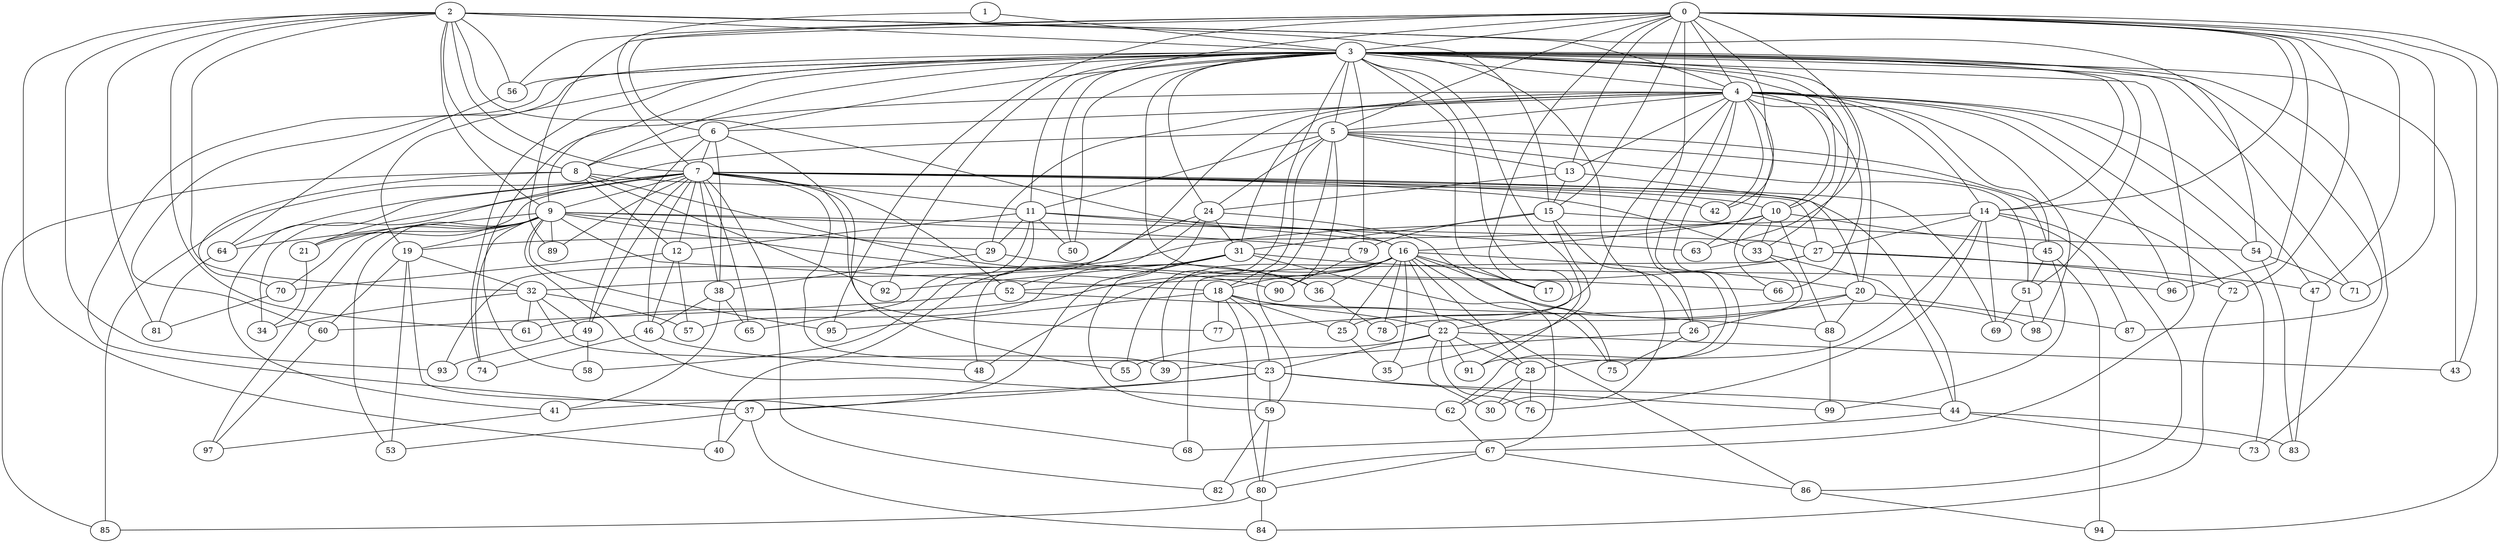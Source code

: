strict graph "barabasi_albert_graph(100,3)" {
0;
1;
2;
3;
4;
5;
6;
7;
8;
9;
10;
11;
12;
13;
14;
15;
16;
17;
18;
19;
20;
21;
22;
23;
24;
25;
26;
27;
28;
29;
30;
31;
32;
33;
34;
35;
36;
37;
38;
39;
40;
41;
42;
43;
44;
45;
46;
47;
48;
49;
50;
51;
52;
53;
54;
55;
56;
57;
58;
59;
60;
61;
62;
63;
64;
65;
66;
67;
68;
69;
70;
71;
72;
73;
74;
75;
76;
77;
78;
79;
80;
81;
82;
83;
84;
85;
86;
87;
88;
89;
90;
91;
92;
93;
94;
95;
96;
97;
98;
99;
0 -- 96  [is_available=True, prob="0.695260098316"];
0 -- 3  [is_available=True, prob="0.153307252567"];
0 -- 4  [is_available=True, prob="1.0"];
0 -- 5  [is_available=True, prob="0.478644511528"];
0 -- 6  [is_available=True, prob="1.0"];
0 -- 71  [is_available=True, prob="0.34411989839"];
0 -- 72  [is_available=True, prob="0.895842484791"];
0 -- 42  [is_available=True, prob="0.161100398525"];
0 -- 43  [is_available=True, prob="1.0"];
0 -- 13  [is_available=True, prob="1.0"];
0 -- 14  [is_available=True, prob="0.951783190198"];
0 -- 15  [is_available=True, prob="0.535922831758"];
0 -- 17  [is_available=True, prob="0.426766246691"];
0 -- 50  [is_available=True, prob="1.0"];
0 -- 95  [is_available=True, prob="1.0"];
0 -- 56  [is_available=True, prob="0.313922333666"];
0 -- 89  [is_available=True, prob="0.941399709249"];
0 -- 26  [is_available=True, prob="0.984521078037"];
0 -- 47  [is_available=True, prob="0.832723699613"];
0 -- 94  [is_available=True, prob="1.0"];
0 -- 63  [is_available=True, prob="0.474513294604"];
1 -- 3  [is_available=True, prob="0.972836603744"];
1 -- 7  [is_available=True, prob="0.0576502329731"];
2 -- 32  [is_available=True, prob="0.989838931884"];
2 -- 3  [is_available=True, prob="0.973316513712"];
2 -- 4  [is_available=True, prob="0.0694591888905"];
2 -- 81  [is_available=True, prob="0.59947478817"];
2 -- 7  [is_available=True, prob="0.433991849962"];
2 -- 8  [is_available=True, prob="0.795991229572"];
2 -- 9  [is_available=True, prob="0.0633235720847"];
2 -- 93  [is_available=True, prob="1.0"];
2 -- 15  [is_available=True, prob="0.293813324296"];
2 -- 16  [is_available=True, prob="0.49098672938"];
2 -- 40  [is_available=True, prob="0.761559024066"];
2 -- 54  [is_available=True, prob="0.853306492359"];
2 -- 56  [is_available=True, prob="1.0"];
2 -- 61  [is_available=True, prob="1.0"];
3 -- 4  [is_available=True, prob="0.00204742875074"];
3 -- 5  [is_available=True, prob="1.0"];
3 -- 6  [is_available=True, prob="0.616014344648"];
3 -- 8  [is_available=True, prob="0.801356199996"];
3 -- 10  [is_available=True, prob="0.0838006177802"];
3 -- 11  [is_available=True, prob="0.152179027834"];
3 -- 14  [is_available=True, prob="0.80412957504"];
3 -- 17  [is_available=True, prob="0.400945644823"];
3 -- 19  [is_available=True, prob="0.732076055446"];
3 -- 20  [is_available=True, prob="0.319650414307"];
3 -- 22  [is_available=True, prob="0.618122373241"];
3 -- 24  [is_available=True, prob="0.679254997874"];
3 -- 26  [is_available=True, prob="0.617676423721"];
3 -- 33  [is_available=True, prob="0.190554753692"];
3 -- 36  [is_available=True, prob="0.385078083233"];
3 -- 37  [is_available=True, prob="1.0"];
3 -- 43  [is_available=True, prob="1.0"];
3 -- 50  [is_available=True, prob="0.965557923826"];
3 -- 51  [is_available=True, prob="0.800259248267"];
3 -- 55  [is_available=True, prob="0.769616816983"];
3 -- 56  [is_available=True, prob="0.811496375709"];
3 -- 58  [is_available=True, prob="0.563929699198"];
3 -- 60  [is_available=True, prob="0.802532593067"];
3 -- 67  [is_available=True, prob="0.479805977299"];
3 -- 71  [is_available=True, prob="0.121669076106"];
3 -- 73  [is_available=True, prob="1.0"];
3 -- 74  [is_available=True, prob="0.224874312416"];
3 -- 79  [is_available=True, prob="0.845469122753"];
3 -- 87  [is_available=True, prob="0.1731221447"];
3 -- 91  [is_available=True, prob="1.0"];
3 -- 92  [is_available=True, prob="0.812967964737"];
4 -- 5  [is_available=True, prob="1.0"];
4 -- 6  [is_available=True, prob="0.245851574929"];
4 -- 9  [is_available=True, prob="0.956296323099"];
4 -- 10  [is_available=True, prob="1.0"];
4 -- 13  [is_available=True, prob="1.0"];
4 -- 14  [is_available=True, prob="0.0769735241347"];
4 -- 25  [is_available=True, prob="0.795233897178"];
4 -- 29  [is_available=True, prob="0.330234457536"];
4 -- 31  [is_available=True, prob="0.0544306818975"];
4 -- 40  [is_available=True, prob="0.715887163531"];
4 -- 42  [is_available=True, prob="0.278505074985"];
4 -- 45  [is_available=True, prob="0.778744989975"];
4 -- 47  [is_available=True, prob="0.827322735916"];
4 -- 54  [is_available=True, prob="0.234032443261"];
4 -- 62  [is_available=True, prob="0.294594688191"];
4 -- 63  [is_available=True, prob="1.0"];
4 -- 66  [is_available=True, prob="0.959633996835"];
4 -- 73  [is_available=True, prob="0.244551196946"];
4 -- 91  [is_available=True, prob="1.0"];
4 -- 96  [is_available=True, prob="1.0"];
4 -- 98  [is_available=True, prob="0.546417521859"];
5 -- 72  [is_available=True, prob="0.333557638913"];
5 -- 11  [is_available=True, prob="0.243348457828"];
5 -- 13  [is_available=True, prob="0.245977373059"];
5 -- 45  [is_available=True, prob="1.0"];
5 -- 18  [is_available=True, prob="1.0"];
5 -- 51  [is_available=True, prob="0.575845141201"];
5 -- 21  [is_available=True, prob="1.0"];
5 -- 24  [is_available=True, prob="1.0"];
5 -- 90  [is_available=True, prob="1.0"];
5 -- 59  [is_available=True, prob="0.178457684801"];
6 -- 38  [is_available=True, prob="0.530516401684"];
6 -- 7  [is_available=True, prob="1.0"];
6 -- 8  [is_available=True, prob="0.527019139297"];
6 -- 49  [is_available=True, prob="0.81587851011"];
6 -- 55  [is_available=True, prob="0.965551250628"];
7 -- 9  [is_available=True, prob="0.227201689624"];
7 -- 11  [is_available=True, prob="0.386095555928"];
7 -- 12  [is_available=True, prob="0.869903666497"];
7 -- 21  [is_available=True, prob="0.90021830117"];
7 -- 23  [is_available=True, prob="0.227420256557"];
7 -- 27  [is_available=True, prob="1.0"];
7 -- 33  [is_available=True, prob="1.0"];
7 -- 34  [is_available=True, prob="1.0"];
7 -- 38  [is_available=True, prob="0.544864311977"];
7 -- 41  [is_available=True, prob="1.0"];
7 -- 42  [is_available=True, prob="1.0"];
7 -- 44  [is_available=True, prob="0.0324237426984"];
7 -- 46  [is_available=True, prob="1.0"];
7 -- 49  [is_available=True, prob="0.285535185333"];
7 -- 52  [is_available=True, prob="0.394491919214"];
7 -- 64  [is_available=True, prob="1.0"];
7 -- 65  [is_available=True, prob="0.919279350651"];
7 -- 69  [is_available=True, prob="1.0"];
7 -- 77  [is_available=True, prob="0.247553434695"];
7 -- 82  [is_available=True, prob="0.332881010789"];
7 -- 85  [is_available=True, prob="0.136766443013"];
7 -- 89  [is_available=True, prob="0.703206704615"];
8 -- 36  [is_available=True, prob="0.627589023333"];
8 -- 70  [is_available=True, prob="0.0311410483084"];
8 -- 10  [is_available=True, prob="0.148250474934"];
8 -- 12  [is_available=True, prob="1.0"];
8 -- 85  [is_available=True, prob="0.0121166448113"];
8 -- 92  [is_available=True, prob="0.628819886155"];
9 -- 64  [is_available=True, prob="1.0"];
9 -- 95  [is_available=True, prob="1.0"];
9 -- 70  [is_available=True, prob="0.335414060768"];
9 -- 74  [is_available=True, prob="1.0"];
9 -- 79  [is_available=True, prob="1.0"];
9 -- 18  [is_available=True, prob="0.158493499661"];
9 -- 19  [is_available=True, prob="0.498995766795"];
9 -- 21  [is_available=True, prob="0.785587523517"];
9 -- 89  [is_available=True, prob="0.804127670833"];
9 -- 90  [is_available=True, prob="0.109395194028"];
9 -- 27  [is_available=True, prob="0.319275786612"];
9 -- 97  [is_available=True, prob="1.0"];
9 -- 29  [is_available=True, prob="0.252047250968"];
9 -- 62  [is_available=True, prob="0.755710325083"];
9 -- 53  [is_available=True, prob="0.589341216741"];
10 -- 33  [is_available=True, prob="0.239835347832"];
10 -- 66  [is_available=True, prob="0.256634527345"];
10 -- 45  [is_available=True, prob="1.0"];
10 -- 16  [is_available=True, prob="0.22491476023"];
10 -- 19  [is_available=True, prob="1.0"];
10 -- 88  [is_available=True, prob="0.432738044381"];
11 -- 65  [is_available=True, prob="0.531672745793"];
11 -- 12  [is_available=True, prob="0.666665338973"];
11 -- 16  [is_available=True, prob="0.881909035978"];
11 -- 50  [is_available=True, prob="0.33009540205"];
11 -- 58  [is_available=True, prob="0.538505039602"];
11 -- 29  [is_available=True, prob="0.611154087077"];
11 -- 63  [is_available=True, prob="1.0"];
12 -- 70  [is_available=True, prob="0.515167921896"];
12 -- 46  [is_available=True, prob="0.594792971189"];
12 -- 57  [is_available=True, prob="0.284361388826"];
13 -- 15  [is_available=True, prob="0.205610720633"];
13 -- 20  [is_available=True, prob="1.0"];
13 -- 24  [is_available=True, prob="0.170900910724"];
14 -- 32  [is_available=True, prob="0.499853339767"];
14 -- 69  [is_available=True, prob="0.681590467518"];
14 -- 76  [is_available=True, prob="1.0"];
14 -- 86  [is_available=True, prob="0.0854002467854"];
14 -- 87  [is_available=True, prob="0.0915581609026"];
14 -- 27  [is_available=True, prob="0.254729197997"];
14 -- 28  [is_available=True, prob="0.25887216293"];
15 -- 35  [is_available=True, prob="0.159713632829"];
15 -- 79  [is_available=True, prob="0.188569123966"];
15 -- 54  [is_available=True, prob="0.144309490776"];
15 -- 30  [is_available=True, prob="0.271210842031"];
15 -- 31  [is_available=True, prob="0.631354172429"];
16 -- 35  [is_available=True, prob="0.941183447285"];
16 -- 36  [is_available=True, prob="0.482254513177"];
16 -- 39  [is_available=True, prob="0.228609378815"];
16 -- 98  [is_available=True, prob="0.673179515907"];
16 -- 78  [is_available=True, prob="0.744289216715"];
16 -- 48  [is_available=True, prob="0.940482375712"];
16 -- 17  [is_available=True, prob="0.27150571567"];
16 -- 18  [is_available=True, prob="1.0"];
16 -- 20  [is_available=True, prob="0.455159155773"];
16 -- 22  [is_available=True, prob="0.828073877432"];
16 -- 25  [is_available=True, prob="1.0"];
16 -- 75  [is_available=True, prob="0.185238899345"];
16 -- 28  [is_available=True, prob="0.768890987716"];
16 -- 61  [is_available=True, prob="0.355346508283"];
18 -- 80  [is_available=True, prob="0.796145180491"];
18 -- 77  [is_available=True, prob="0.184208484376"];
18 -- 22  [is_available=True, prob="0.440652007948"];
18 -- 23  [is_available=True, prob="1.0"];
18 -- 25  [is_available=True, prob="0.430793486878"];
18 -- 86  [is_available=True, prob="0.652797993561"];
18 -- 95  [is_available=True, prob="0.00364751139325"];
19 -- 32  [is_available=True, prob="1.0"];
19 -- 68  [is_available=True, prob="0.00788313801495"];
19 -- 53  [is_available=True, prob="0.723137680569"];
19 -- 60  [is_available=True, prob="0.471996404283"];
20 -- 77  [is_available=True, prob="0.289063056734"];
20 -- 87  [is_available=True, prob="1.0"];
20 -- 88  [is_available=True, prob="0.326862151737"];
20 -- 26  [is_available=True, prob="0.922115377405"];
21 -- 34  [is_available=True, prob="0.5580521596"];
22 -- 43  [is_available=True, prob="0.894573836389"];
22 -- 76  [is_available=True, prob="0.44100870607"];
22 -- 23  [is_available=True, prob="0.284951552139"];
22 -- 55  [is_available=True, prob="0.983723322967"];
22 -- 91  [is_available=True, prob="0.368064632323"];
22 -- 28  [is_available=True, prob="0.372713683997"];
22 -- 30  [is_available=True, prob="0.298004245547"];
23 -- 99  [is_available=True, prob="1.0"];
23 -- 37  [is_available=True, prob="0.127255263915"];
23 -- 41  [is_available=True, prob="1.0"];
23 -- 44  [is_available=True, prob="0.840329989522"];
23 -- 59  [is_available=True, prob="0.0555068083896"];
24 -- 75  [is_available=True, prob="0.366516698266"];
24 -- 48  [is_available=True, prob="1.0"];
24 -- 52  [is_available=True, prob="0.984415709449"];
24 -- 93  [is_available=True, prob="0.285832890196"];
24 -- 31  [is_available=True, prob="0.385672644714"];
25 -- 35  [is_available=True, prob="0.308023248427"];
26 -- 75  [is_available=True, prob="0.774161697731"];
26 -- 39  [is_available=True, prob="0.232807482935"];
27 -- 68  [is_available=True, prob="0.0613430371014"];
27 -- 72  [is_available=True, prob="0.63318239521"];
27 -- 47  [is_available=True, prob="0.206226709629"];
27 -- 52  [is_available=True, prob="1.0"];
28 -- 76  [is_available=True, prob="0.174823673869"];
28 -- 62  [is_available=True, prob="0.129119918235"];
28 -- 30  [is_available=True, prob="1.0"];
29 -- 66  [is_available=True, prob="0.600914691489"];
29 -- 38  [is_available=True, prob="0.457848007388"];
31 -- 96  [is_available=True, prob="1.0"];
31 -- 67  [is_available=True, prob="1.0"];
31 -- 37  [is_available=True, prob="1.0"];
31 -- 57  [is_available=True, prob="0.97203083318"];
31 -- 59  [is_available=True, prob="0.0995462306709"];
31 -- 92  [is_available=True, prob="0.853890507066"];
32 -- 39  [is_available=True, prob="0.547119838603"];
32 -- 34  [is_available=True, prob="1.0"];
32 -- 49  [is_available=True, prob="0.354229624981"];
32 -- 57  [is_available=True, prob="0.520173400218"];
32 -- 61  [is_available=True, prob="0.855939966365"];
33 -- 44  [is_available=True, prob="0.962844208939"];
33 -- 78  [is_available=True, prob="1.0"];
36 -- 78  [is_available=True, prob="0.0255625803149"];
37 -- 40  [is_available=True, prob="0.728229769543"];
37 -- 84  [is_available=True, prob="0.466875402011"];
37 -- 53  [is_available=True, prob="0.562744888479"];
38 -- 65  [is_available=True, prob="0.586966026604"];
38 -- 41  [is_available=True, prob="0.0109581064624"];
38 -- 46  [is_available=True, prob="1.0"];
41 -- 97  [is_available=True, prob="0.0385441222451"];
44 -- 68  [is_available=True, prob="0.811774453895"];
44 -- 73  [is_available=True, prob="1.0"];
44 -- 83  [is_available=True, prob="0.368447503695"];
45 -- 99  [is_available=True, prob="0.149641380914"];
45 -- 51  [is_available=True, prob="0.199329847855"];
45 -- 94  [is_available=True, prob="0.633035649913"];
46 -- 48  [is_available=True, prob="0.643255281775"];
46 -- 74  [is_available=True, prob="0.674622786135"];
47 -- 83  [is_available=True, prob="0.328629492271"];
49 -- 58  [is_available=True, prob="0.426232483942"];
49 -- 93  [is_available=True, prob="0.638885944734"];
51 -- 98  [is_available=True, prob="1.0"];
51 -- 69  [is_available=True, prob="0.581933174841"];
52 -- 88  [is_available=True, prob="1.0"];
52 -- 60  [is_available=True, prob="0.682618255633"];
54 -- 83  [is_available=True, prob="0.85472972473"];
54 -- 71  [is_available=True, prob="0.213944597257"];
56 -- 64  [is_available=True, prob="1.0"];
59 -- 80  [is_available=True, prob="0.985603433822"];
59 -- 82  [is_available=True, prob="0.297798210579"];
60 -- 97  [is_available=True, prob="0.385205192309"];
62 -- 67  [is_available=True, prob="0.80623202117"];
64 -- 81  [is_available=True, prob="0.95477514241"];
67 -- 80  [is_available=True, prob="0.932635179107"];
67 -- 82  [is_available=True, prob="0.520314398337"];
67 -- 86  [is_available=True, prob="0.931572346329"];
70 -- 81  [is_available=True, prob="0.677831257966"];
72 -- 84  [is_available=True, prob="0.62476650556"];
79 -- 90  [is_available=True, prob="0.475998438761"];
80 -- 84  [is_available=True, prob="1.0"];
80 -- 85  [is_available=True, prob="0.425412457729"];
86 -- 94  [is_available=True, prob="0.673382889214"];
88 -- 99  [is_available=True, prob="1.0"];
}
